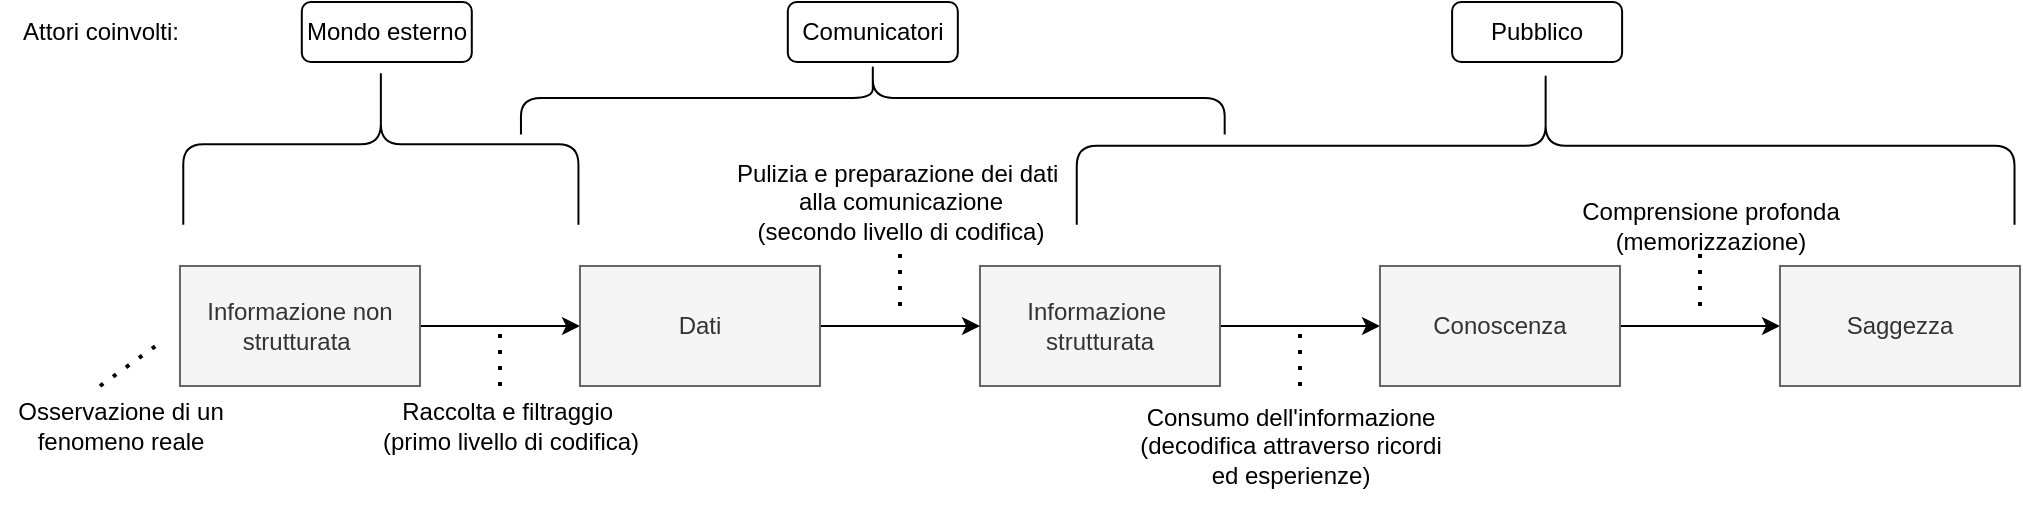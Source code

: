 <mxfile version="24.6.4" type="device">
  <diagram name="Page-1" id="iPqsyDtkeX6RuwLVqoJ3">
    <mxGraphModel dx="1877" dy="530" grid="1" gridSize="10" guides="1" tooltips="1" connect="1" arrows="1" fold="1" page="1" pageScale="1" pageWidth="827" pageHeight="1169" math="0" shadow="0">
      <root>
        <mxCell id="0" />
        <mxCell id="1" parent="0" />
        <mxCell id="c9jSjvfSi_keudU5MXWR-6" style="edgeStyle=orthogonalEdgeStyle;rounded=0;orthogonalLoop=1;jettySize=auto;html=1;exitX=1;exitY=0.5;exitDx=0;exitDy=0;" parent="1" source="c9jSjvfSi_keudU5MXWR-1" target="c9jSjvfSi_keudU5MXWR-3" edge="1">
          <mxGeometry relative="1" as="geometry" />
        </mxCell>
        <mxCell id="c9jSjvfSi_keudU5MXWR-1" value="Informazione non strutturata&amp;nbsp;" style="rounded=0;whiteSpace=wrap;html=1;fillColor=#f5f5f5;fontColor=#333333;strokeColor=#666666;" parent="1" vertex="1">
          <mxGeometry x="40" y="220" width="120" height="60" as="geometry" />
        </mxCell>
        <mxCell id="c9jSjvfSi_keudU5MXWR-8" value="" style="edgeStyle=orthogonalEdgeStyle;rounded=0;orthogonalLoop=1;jettySize=auto;html=1;" parent="1" source="c9jSjvfSi_keudU5MXWR-2" target="c9jSjvfSi_keudU5MXWR-4" edge="1">
          <mxGeometry relative="1" as="geometry" />
        </mxCell>
        <mxCell id="c9jSjvfSi_keudU5MXWR-2" value="Informazione&amp;nbsp; strutturata" style="rounded=0;whiteSpace=wrap;html=1;fillColor=#f5f5f5;fontColor=#333333;strokeColor=#666666;" parent="1" vertex="1">
          <mxGeometry x="440" y="220" width="120" height="60" as="geometry" />
        </mxCell>
        <mxCell id="c9jSjvfSi_keudU5MXWR-7" value="" style="edgeStyle=orthogonalEdgeStyle;rounded=0;orthogonalLoop=1;jettySize=auto;html=1;" parent="1" source="c9jSjvfSi_keudU5MXWR-3" target="c9jSjvfSi_keudU5MXWR-2" edge="1">
          <mxGeometry relative="1" as="geometry" />
        </mxCell>
        <mxCell id="c9jSjvfSi_keudU5MXWR-3" value="Dati" style="rounded=0;whiteSpace=wrap;html=1;fillColor=#f5f5f5;fontColor=#333333;strokeColor=#666666;" parent="1" vertex="1">
          <mxGeometry x="240" y="220" width="120" height="60" as="geometry" />
        </mxCell>
        <mxCell id="c9jSjvfSi_keudU5MXWR-9" value="" style="edgeStyle=orthogonalEdgeStyle;rounded=0;orthogonalLoop=1;jettySize=auto;html=1;" parent="1" source="c9jSjvfSi_keudU5MXWR-4" target="c9jSjvfSi_keudU5MXWR-5" edge="1">
          <mxGeometry relative="1" as="geometry" />
        </mxCell>
        <mxCell id="c9jSjvfSi_keudU5MXWR-4" value="Conoscenza" style="rounded=0;whiteSpace=wrap;html=1;fillColor=#f5f5f5;fontColor=#333333;strokeColor=#666666;" parent="1" vertex="1">
          <mxGeometry x="640" y="220" width="120" height="60" as="geometry" />
        </mxCell>
        <mxCell id="c9jSjvfSi_keudU5MXWR-5" value="Saggezza" style="rounded=0;whiteSpace=wrap;html=1;fillColor=#f5f5f5;fontColor=#333333;strokeColor=#666666;" parent="1" vertex="1">
          <mxGeometry x="840" y="220" width="120" height="60" as="geometry" />
        </mxCell>
        <mxCell id="c9jSjvfSi_keudU5MXWR-10" value="&lt;div&gt;Raccolta e filtraggio&amp;nbsp;&lt;/div&gt;&lt;div&gt;(primo livello di codifica)&lt;/div&gt;" style="text;html=1;align=center;verticalAlign=middle;resizable=0;points=[];autosize=1;strokeColor=none;fillColor=none;" parent="1" vertex="1">
          <mxGeometry x="130" y="280" width="150" height="40" as="geometry" />
        </mxCell>
        <mxCell id="c9jSjvfSi_keudU5MXWR-12" value="&lt;div&gt;Pulizia e preparazione dei dati&amp;nbsp;&lt;/div&gt;&lt;div&gt;alla comunicazione&lt;/div&gt;&lt;div&gt;(secondo livello di codifica)&lt;/div&gt;" style="text;html=1;align=center;verticalAlign=middle;resizable=0;points=[];autosize=1;strokeColor=none;fillColor=none;" parent="1" vertex="1">
          <mxGeometry x="310" y="158" width="180" height="60" as="geometry" />
        </mxCell>
        <mxCell id="c9jSjvfSi_keudU5MXWR-13" value="&lt;div&gt;Consumo dell&#39;informazione&lt;/div&gt;&lt;div&gt;(decodifica attraverso ricordi&lt;/div&gt;&lt;div&gt;ed esperienze)&lt;br&gt;&lt;/div&gt;" style="text;html=1;align=center;verticalAlign=middle;resizable=0;points=[];autosize=1;strokeColor=none;fillColor=none;" parent="1" vertex="1">
          <mxGeometry x="510" y="280" width="170" height="60" as="geometry" />
        </mxCell>
        <mxCell id="c9jSjvfSi_keudU5MXWR-14" value="&lt;div&gt;Comprensione profonda&lt;br&gt;&lt;/div&gt;&lt;div&gt;(memorizzazione)&lt;/div&gt;" style="text;html=1;align=center;verticalAlign=middle;resizable=0;points=[];autosize=1;strokeColor=none;fillColor=none;" parent="1" vertex="1">
          <mxGeometry x="730" y="180" width="150" height="40" as="geometry" />
        </mxCell>
        <mxCell id="c9jSjvfSi_keudU5MXWR-17" value="" style="endArrow=none;dashed=1;html=1;dashPattern=1 3;strokeWidth=2;rounded=0;" parent="1" edge="1">
          <mxGeometry width="50" height="50" relative="1" as="geometry">
            <mxPoint x="200" y="280" as="sourcePoint" />
            <mxPoint x="200" y="250" as="targetPoint" />
          </mxGeometry>
        </mxCell>
        <mxCell id="c9jSjvfSi_keudU5MXWR-20" value="" style="endArrow=none;dashed=1;html=1;dashPattern=1 3;strokeWidth=2;rounded=0;" parent="1" edge="1">
          <mxGeometry width="50" height="50" relative="1" as="geometry">
            <mxPoint x="400" y="240" as="sourcePoint" />
            <mxPoint x="400" y="210" as="targetPoint" />
          </mxGeometry>
        </mxCell>
        <mxCell id="c9jSjvfSi_keudU5MXWR-22" value="" style="endArrow=none;dashed=1;html=1;dashPattern=1 3;strokeWidth=2;rounded=0;" parent="1" edge="1">
          <mxGeometry width="50" height="50" relative="1" as="geometry">
            <mxPoint x="800" y="240" as="sourcePoint" />
            <mxPoint x="800" y="210" as="targetPoint" />
          </mxGeometry>
        </mxCell>
        <mxCell id="c9jSjvfSi_keudU5MXWR-23" value="" style="endArrow=none;dashed=1;html=1;dashPattern=1 3;strokeWidth=2;rounded=0;" parent="1" edge="1">
          <mxGeometry width="50" height="50" relative="1" as="geometry">
            <mxPoint x="600" y="280" as="sourcePoint" />
            <mxPoint x="600" y="250" as="targetPoint" />
          </mxGeometry>
        </mxCell>
        <mxCell id="c9jSjvfSi_keudU5MXWR-27" value="Attori coinvolti:" style="text;html=1;align=center;verticalAlign=middle;resizable=0;points=[];autosize=1;strokeColor=none;fillColor=none;" parent="1" vertex="1">
          <mxGeometry x="-50" y="88" width="100" height="30" as="geometry" />
        </mxCell>
        <mxCell id="c9jSjvfSi_keudU5MXWR-28" value="Mondo esterno" style="rounded=1;whiteSpace=wrap;html=1;" parent="1" vertex="1">
          <mxGeometry x="100.9" y="88" width="85" height="30" as="geometry" />
        </mxCell>
        <mxCell id="c9jSjvfSi_keudU5MXWR-29" value="Comunicatori" style="rounded=1;whiteSpace=wrap;html=1;" parent="1" vertex="1">
          <mxGeometry x="343.91" y="88" width="85" height="30" as="geometry" />
        </mxCell>
        <mxCell id="c9jSjvfSi_keudU5MXWR-31" value="Pubblico" style="rounded=1;whiteSpace=wrap;html=1;" parent="1" vertex="1">
          <mxGeometry x="676.05" y="88" width="85" height="30" as="geometry" />
        </mxCell>
        <mxCell id="c9jSjvfSi_keudU5MXWR-32" value="" style="shape=curlyBracket;whiteSpace=wrap;html=1;rounded=1;labelPosition=left;verticalLabelPosition=middle;align=right;verticalAlign=middle;rotation=90;size=0.5;" parent="1" vertex="1">
          <mxGeometry x="100.22" y="60.38" width="80.42" height="197.58" as="geometry" />
        </mxCell>
        <mxCell id="c9jSjvfSi_keudU5MXWR-34" value="" style="shape=curlyBracket;whiteSpace=wrap;html=1;rounded=1;labelPosition=left;verticalLabelPosition=middle;align=right;verticalAlign=middle;rotation=90;size=0.5;" parent="1" vertex="1">
          <mxGeometry x="368.13" y="-39.99" width="36.56" height="351.86" as="geometry" />
        </mxCell>
        <mxCell id="c9jSjvfSi_keudU5MXWR-35" value="" style="shape=curlyBracket;whiteSpace=wrap;html=1;rounded=1;labelPosition=left;verticalLabelPosition=middle;align=right;verticalAlign=middle;rotation=90;size=0.5;" parent="1" vertex="1">
          <mxGeometry x="683.28" y="-74.61" width="79.07" height="468.88" as="geometry" />
        </mxCell>
        <mxCell id="wglhYMBvUaV3T4xTL-7X-1" value="&lt;div&gt;Osservazione di un&lt;/div&gt;&lt;div&gt;fenomeno reale&lt;br&gt;&lt;/div&gt;" style="text;html=1;align=center;verticalAlign=middle;resizable=0;points=[];autosize=1;strokeColor=none;fillColor=none;" vertex="1" parent="1">
          <mxGeometry x="-50" y="280" width="120" height="40" as="geometry" />
        </mxCell>
        <mxCell id="wglhYMBvUaV3T4xTL-7X-2" value="" style="endArrow=none;dashed=1;html=1;dashPattern=1 3;strokeWidth=2;rounded=0;entryX=-0.067;entryY=0.617;entryDx=0;entryDy=0;entryPerimeter=0;" edge="1" parent="1" target="c9jSjvfSi_keudU5MXWR-1">
          <mxGeometry width="50" height="50" relative="1" as="geometry">
            <mxPoint y="280" as="sourcePoint" />
            <mxPoint x="40" y="240" as="targetPoint" />
          </mxGeometry>
        </mxCell>
      </root>
    </mxGraphModel>
  </diagram>
</mxfile>
